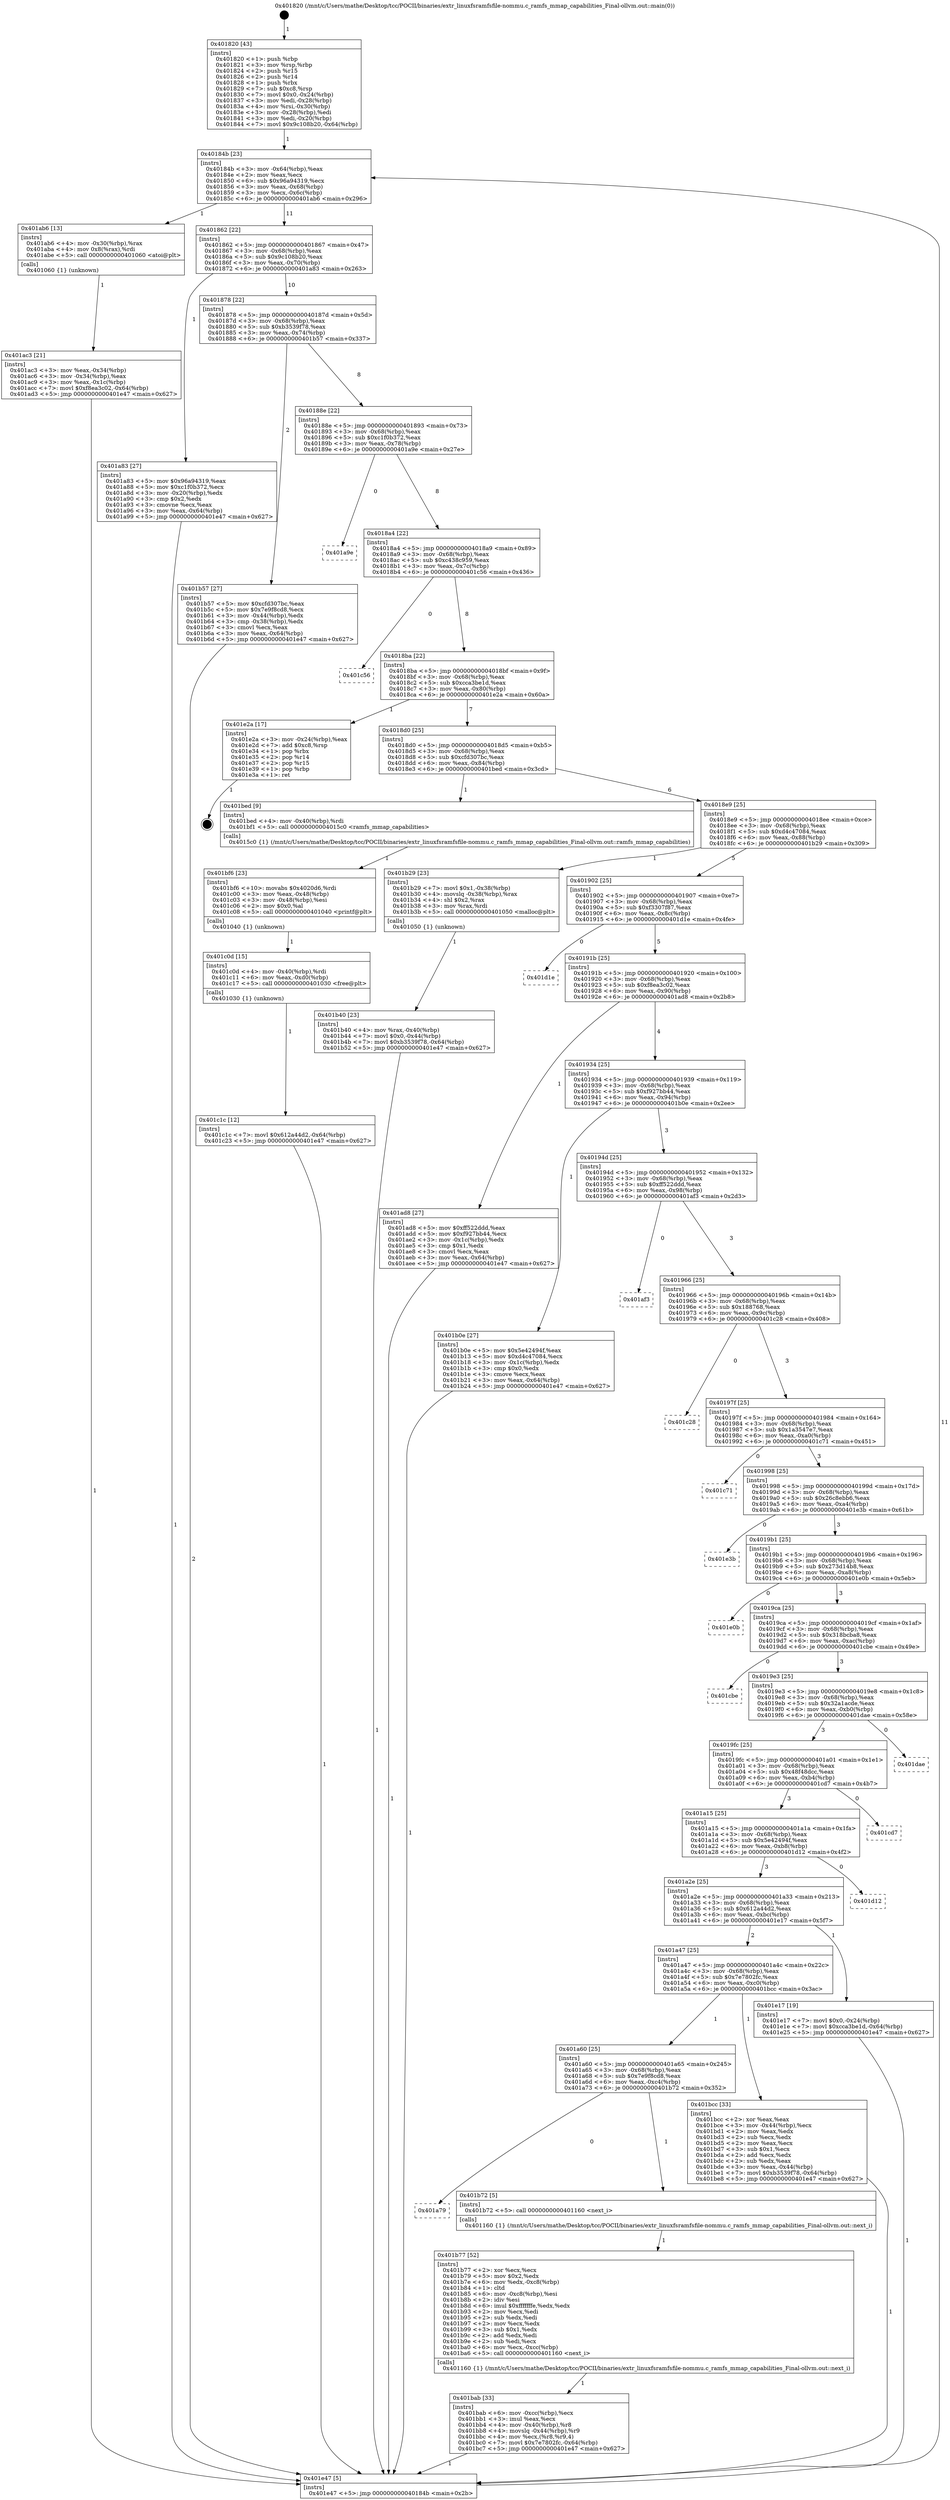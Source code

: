 digraph "0x401820" {
  label = "0x401820 (/mnt/c/Users/mathe/Desktop/tcc/POCII/binaries/extr_linuxfsramfsfile-nommu.c_ramfs_mmap_capabilities_Final-ollvm.out::main(0))"
  labelloc = "t"
  node[shape=record]

  Entry [label="",width=0.3,height=0.3,shape=circle,fillcolor=black,style=filled]
  "0x40184b" [label="{
     0x40184b [23]\l
     | [instrs]\l
     &nbsp;&nbsp;0x40184b \<+3\>: mov -0x64(%rbp),%eax\l
     &nbsp;&nbsp;0x40184e \<+2\>: mov %eax,%ecx\l
     &nbsp;&nbsp;0x401850 \<+6\>: sub $0x96a94319,%ecx\l
     &nbsp;&nbsp;0x401856 \<+3\>: mov %eax,-0x68(%rbp)\l
     &nbsp;&nbsp;0x401859 \<+3\>: mov %ecx,-0x6c(%rbp)\l
     &nbsp;&nbsp;0x40185c \<+6\>: je 0000000000401ab6 \<main+0x296\>\l
  }"]
  "0x401ab6" [label="{
     0x401ab6 [13]\l
     | [instrs]\l
     &nbsp;&nbsp;0x401ab6 \<+4\>: mov -0x30(%rbp),%rax\l
     &nbsp;&nbsp;0x401aba \<+4\>: mov 0x8(%rax),%rdi\l
     &nbsp;&nbsp;0x401abe \<+5\>: call 0000000000401060 \<atoi@plt\>\l
     | [calls]\l
     &nbsp;&nbsp;0x401060 \{1\} (unknown)\l
  }"]
  "0x401862" [label="{
     0x401862 [22]\l
     | [instrs]\l
     &nbsp;&nbsp;0x401862 \<+5\>: jmp 0000000000401867 \<main+0x47\>\l
     &nbsp;&nbsp;0x401867 \<+3\>: mov -0x68(%rbp),%eax\l
     &nbsp;&nbsp;0x40186a \<+5\>: sub $0x9c108b20,%eax\l
     &nbsp;&nbsp;0x40186f \<+3\>: mov %eax,-0x70(%rbp)\l
     &nbsp;&nbsp;0x401872 \<+6\>: je 0000000000401a83 \<main+0x263\>\l
  }"]
  Exit [label="",width=0.3,height=0.3,shape=circle,fillcolor=black,style=filled,peripheries=2]
  "0x401a83" [label="{
     0x401a83 [27]\l
     | [instrs]\l
     &nbsp;&nbsp;0x401a83 \<+5\>: mov $0x96a94319,%eax\l
     &nbsp;&nbsp;0x401a88 \<+5\>: mov $0xc1f0b372,%ecx\l
     &nbsp;&nbsp;0x401a8d \<+3\>: mov -0x20(%rbp),%edx\l
     &nbsp;&nbsp;0x401a90 \<+3\>: cmp $0x2,%edx\l
     &nbsp;&nbsp;0x401a93 \<+3\>: cmovne %ecx,%eax\l
     &nbsp;&nbsp;0x401a96 \<+3\>: mov %eax,-0x64(%rbp)\l
     &nbsp;&nbsp;0x401a99 \<+5\>: jmp 0000000000401e47 \<main+0x627\>\l
  }"]
  "0x401878" [label="{
     0x401878 [22]\l
     | [instrs]\l
     &nbsp;&nbsp;0x401878 \<+5\>: jmp 000000000040187d \<main+0x5d\>\l
     &nbsp;&nbsp;0x40187d \<+3\>: mov -0x68(%rbp),%eax\l
     &nbsp;&nbsp;0x401880 \<+5\>: sub $0xb3539f78,%eax\l
     &nbsp;&nbsp;0x401885 \<+3\>: mov %eax,-0x74(%rbp)\l
     &nbsp;&nbsp;0x401888 \<+6\>: je 0000000000401b57 \<main+0x337\>\l
  }"]
  "0x401e47" [label="{
     0x401e47 [5]\l
     | [instrs]\l
     &nbsp;&nbsp;0x401e47 \<+5\>: jmp 000000000040184b \<main+0x2b\>\l
  }"]
  "0x401820" [label="{
     0x401820 [43]\l
     | [instrs]\l
     &nbsp;&nbsp;0x401820 \<+1\>: push %rbp\l
     &nbsp;&nbsp;0x401821 \<+3\>: mov %rsp,%rbp\l
     &nbsp;&nbsp;0x401824 \<+2\>: push %r15\l
     &nbsp;&nbsp;0x401826 \<+2\>: push %r14\l
     &nbsp;&nbsp;0x401828 \<+1\>: push %rbx\l
     &nbsp;&nbsp;0x401829 \<+7\>: sub $0xc8,%rsp\l
     &nbsp;&nbsp;0x401830 \<+7\>: movl $0x0,-0x24(%rbp)\l
     &nbsp;&nbsp;0x401837 \<+3\>: mov %edi,-0x28(%rbp)\l
     &nbsp;&nbsp;0x40183a \<+4\>: mov %rsi,-0x30(%rbp)\l
     &nbsp;&nbsp;0x40183e \<+3\>: mov -0x28(%rbp),%edi\l
     &nbsp;&nbsp;0x401841 \<+3\>: mov %edi,-0x20(%rbp)\l
     &nbsp;&nbsp;0x401844 \<+7\>: movl $0x9c108b20,-0x64(%rbp)\l
  }"]
  "0x401ac3" [label="{
     0x401ac3 [21]\l
     | [instrs]\l
     &nbsp;&nbsp;0x401ac3 \<+3\>: mov %eax,-0x34(%rbp)\l
     &nbsp;&nbsp;0x401ac6 \<+3\>: mov -0x34(%rbp),%eax\l
     &nbsp;&nbsp;0x401ac9 \<+3\>: mov %eax,-0x1c(%rbp)\l
     &nbsp;&nbsp;0x401acc \<+7\>: movl $0xf8ea3c02,-0x64(%rbp)\l
     &nbsp;&nbsp;0x401ad3 \<+5\>: jmp 0000000000401e47 \<main+0x627\>\l
  }"]
  "0x401c1c" [label="{
     0x401c1c [12]\l
     | [instrs]\l
     &nbsp;&nbsp;0x401c1c \<+7\>: movl $0x612a44d2,-0x64(%rbp)\l
     &nbsp;&nbsp;0x401c23 \<+5\>: jmp 0000000000401e47 \<main+0x627\>\l
  }"]
  "0x401b57" [label="{
     0x401b57 [27]\l
     | [instrs]\l
     &nbsp;&nbsp;0x401b57 \<+5\>: mov $0xcfd307bc,%eax\l
     &nbsp;&nbsp;0x401b5c \<+5\>: mov $0x7e9f8cd8,%ecx\l
     &nbsp;&nbsp;0x401b61 \<+3\>: mov -0x44(%rbp),%edx\l
     &nbsp;&nbsp;0x401b64 \<+3\>: cmp -0x38(%rbp),%edx\l
     &nbsp;&nbsp;0x401b67 \<+3\>: cmovl %ecx,%eax\l
     &nbsp;&nbsp;0x401b6a \<+3\>: mov %eax,-0x64(%rbp)\l
     &nbsp;&nbsp;0x401b6d \<+5\>: jmp 0000000000401e47 \<main+0x627\>\l
  }"]
  "0x40188e" [label="{
     0x40188e [22]\l
     | [instrs]\l
     &nbsp;&nbsp;0x40188e \<+5\>: jmp 0000000000401893 \<main+0x73\>\l
     &nbsp;&nbsp;0x401893 \<+3\>: mov -0x68(%rbp),%eax\l
     &nbsp;&nbsp;0x401896 \<+5\>: sub $0xc1f0b372,%eax\l
     &nbsp;&nbsp;0x40189b \<+3\>: mov %eax,-0x78(%rbp)\l
     &nbsp;&nbsp;0x40189e \<+6\>: je 0000000000401a9e \<main+0x27e\>\l
  }"]
  "0x401c0d" [label="{
     0x401c0d [15]\l
     | [instrs]\l
     &nbsp;&nbsp;0x401c0d \<+4\>: mov -0x40(%rbp),%rdi\l
     &nbsp;&nbsp;0x401c11 \<+6\>: mov %eax,-0xd0(%rbp)\l
     &nbsp;&nbsp;0x401c17 \<+5\>: call 0000000000401030 \<free@plt\>\l
     | [calls]\l
     &nbsp;&nbsp;0x401030 \{1\} (unknown)\l
  }"]
  "0x401a9e" [label="{
     0x401a9e\l
  }", style=dashed]
  "0x4018a4" [label="{
     0x4018a4 [22]\l
     | [instrs]\l
     &nbsp;&nbsp;0x4018a4 \<+5\>: jmp 00000000004018a9 \<main+0x89\>\l
     &nbsp;&nbsp;0x4018a9 \<+3\>: mov -0x68(%rbp),%eax\l
     &nbsp;&nbsp;0x4018ac \<+5\>: sub $0xc438c959,%eax\l
     &nbsp;&nbsp;0x4018b1 \<+3\>: mov %eax,-0x7c(%rbp)\l
     &nbsp;&nbsp;0x4018b4 \<+6\>: je 0000000000401c56 \<main+0x436\>\l
  }"]
  "0x401bf6" [label="{
     0x401bf6 [23]\l
     | [instrs]\l
     &nbsp;&nbsp;0x401bf6 \<+10\>: movabs $0x4020d6,%rdi\l
     &nbsp;&nbsp;0x401c00 \<+3\>: mov %eax,-0x48(%rbp)\l
     &nbsp;&nbsp;0x401c03 \<+3\>: mov -0x48(%rbp),%esi\l
     &nbsp;&nbsp;0x401c06 \<+2\>: mov $0x0,%al\l
     &nbsp;&nbsp;0x401c08 \<+5\>: call 0000000000401040 \<printf@plt\>\l
     | [calls]\l
     &nbsp;&nbsp;0x401040 \{1\} (unknown)\l
  }"]
  "0x401c56" [label="{
     0x401c56\l
  }", style=dashed]
  "0x4018ba" [label="{
     0x4018ba [22]\l
     | [instrs]\l
     &nbsp;&nbsp;0x4018ba \<+5\>: jmp 00000000004018bf \<main+0x9f\>\l
     &nbsp;&nbsp;0x4018bf \<+3\>: mov -0x68(%rbp),%eax\l
     &nbsp;&nbsp;0x4018c2 \<+5\>: sub $0xcca3be1d,%eax\l
     &nbsp;&nbsp;0x4018c7 \<+3\>: mov %eax,-0x80(%rbp)\l
     &nbsp;&nbsp;0x4018ca \<+6\>: je 0000000000401e2a \<main+0x60a\>\l
  }"]
  "0x401bab" [label="{
     0x401bab [33]\l
     | [instrs]\l
     &nbsp;&nbsp;0x401bab \<+6\>: mov -0xcc(%rbp),%ecx\l
     &nbsp;&nbsp;0x401bb1 \<+3\>: imul %eax,%ecx\l
     &nbsp;&nbsp;0x401bb4 \<+4\>: mov -0x40(%rbp),%r8\l
     &nbsp;&nbsp;0x401bb8 \<+4\>: movslq -0x44(%rbp),%r9\l
     &nbsp;&nbsp;0x401bbc \<+4\>: mov %ecx,(%r8,%r9,4)\l
     &nbsp;&nbsp;0x401bc0 \<+7\>: movl $0x7e7802fc,-0x64(%rbp)\l
     &nbsp;&nbsp;0x401bc7 \<+5\>: jmp 0000000000401e47 \<main+0x627\>\l
  }"]
  "0x401e2a" [label="{
     0x401e2a [17]\l
     | [instrs]\l
     &nbsp;&nbsp;0x401e2a \<+3\>: mov -0x24(%rbp),%eax\l
     &nbsp;&nbsp;0x401e2d \<+7\>: add $0xc8,%rsp\l
     &nbsp;&nbsp;0x401e34 \<+1\>: pop %rbx\l
     &nbsp;&nbsp;0x401e35 \<+2\>: pop %r14\l
     &nbsp;&nbsp;0x401e37 \<+2\>: pop %r15\l
     &nbsp;&nbsp;0x401e39 \<+1\>: pop %rbp\l
     &nbsp;&nbsp;0x401e3a \<+1\>: ret\l
  }"]
  "0x4018d0" [label="{
     0x4018d0 [25]\l
     | [instrs]\l
     &nbsp;&nbsp;0x4018d0 \<+5\>: jmp 00000000004018d5 \<main+0xb5\>\l
     &nbsp;&nbsp;0x4018d5 \<+3\>: mov -0x68(%rbp),%eax\l
     &nbsp;&nbsp;0x4018d8 \<+5\>: sub $0xcfd307bc,%eax\l
     &nbsp;&nbsp;0x4018dd \<+6\>: mov %eax,-0x84(%rbp)\l
     &nbsp;&nbsp;0x4018e3 \<+6\>: je 0000000000401bed \<main+0x3cd\>\l
  }"]
  "0x401b77" [label="{
     0x401b77 [52]\l
     | [instrs]\l
     &nbsp;&nbsp;0x401b77 \<+2\>: xor %ecx,%ecx\l
     &nbsp;&nbsp;0x401b79 \<+5\>: mov $0x2,%edx\l
     &nbsp;&nbsp;0x401b7e \<+6\>: mov %edx,-0xc8(%rbp)\l
     &nbsp;&nbsp;0x401b84 \<+1\>: cltd\l
     &nbsp;&nbsp;0x401b85 \<+6\>: mov -0xc8(%rbp),%esi\l
     &nbsp;&nbsp;0x401b8b \<+2\>: idiv %esi\l
     &nbsp;&nbsp;0x401b8d \<+6\>: imul $0xfffffffe,%edx,%edx\l
     &nbsp;&nbsp;0x401b93 \<+2\>: mov %ecx,%edi\l
     &nbsp;&nbsp;0x401b95 \<+2\>: sub %edx,%edi\l
     &nbsp;&nbsp;0x401b97 \<+2\>: mov %ecx,%edx\l
     &nbsp;&nbsp;0x401b99 \<+3\>: sub $0x1,%edx\l
     &nbsp;&nbsp;0x401b9c \<+2\>: add %edx,%edi\l
     &nbsp;&nbsp;0x401b9e \<+2\>: sub %edi,%ecx\l
     &nbsp;&nbsp;0x401ba0 \<+6\>: mov %ecx,-0xcc(%rbp)\l
     &nbsp;&nbsp;0x401ba6 \<+5\>: call 0000000000401160 \<next_i\>\l
     | [calls]\l
     &nbsp;&nbsp;0x401160 \{1\} (/mnt/c/Users/mathe/Desktop/tcc/POCII/binaries/extr_linuxfsramfsfile-nommu.c_ramfs_mmap_capabilities_Final-ollvm.out::next_i)\l
  }"]
  "0x401bed" [label="{
     0x401bed [9]\l
     | [instrs]\l
     &nbsp;&nbsp;0x401bed \<+4\>: mov -0x40(%rbp),%rdi\l
     &nbsp;&nbsp;0x401bf1 \<+5\>: call 00000000004015c0 \<ramfs_mmap_capabilities\>\l
     | [calls]\l
     &nbsp;&nbsp;0x4015c0 \{1\} (/mnt/c/Users/mathe/Desktop/tcc/POCII/binaries/extr_linuxfsramfsfile-nommu.c_ramfs_mmap_capabilities_Final-ollvm.out::ramfs_mmap_capabilities)\l
  }"]
  "0x4018e9" [label="{
     0x4018e9 [25]\l
     | [instrs]\l
     &nbsp;&nbsp;0x4018e9 \<+5\>: jmp 00000000004018ee \<main+0xce\>\l
     &nbsp;&nbsp;0x4018ee \<+3\>: mov -0x68(%rbp),%eax\l
     &nbsp;&nbsp;0x4018f1 \<+5\>: sub $0xd4c47084,%eax\l
     &nbsp;&nbsp;0x4018f6 \<+6\>: mov %eax,-0x88(%rbp)\l
     &nbsp;&nbsp;0x4018fc \<+6\>: je 0000000000401b29 \<main+0x309\>\l
  }"]
  "0x401a79" [label="{
     0x401a79\l
  }", style=dashed]
  "0x401b29" [label="{
     0x401b29 [23]\l
     | [instrs]\l
     &nbsp;&nbsp;0x401b29 \<+7\>: movl $0x1,-0x38(%rbp)\l
     &nbsp;&nbsp;0x401b30 \<+4\>: movslq -0x38(%rbp),%rax\l
     &nbsp;&nbsp;0x401b34 \<+4\>: shl $0x2,%rax\l
     &nbsp;&nbsp;0x401b38 \<+3\>: mov %rax,%rdi\l
     &nbsp;&nbsp;0x401b3b \<+5\>: call 0000000000401050 \<malloc@plt\>\l
     | [calls]\l
     &nbsp;&nbsp;0x401050 \{1\} (unknown)\l
  }"]
  "0x401902" [label="{
     0x401902 [25]\l
     | [instrs]\l
     &nbsp;&nbsp;0x401902 \<+5\>: jmp 0000000000401907 \<main+0xe7\>\l
     &nbsp;&nbsp;0x401907 \<+3\>: mov -0x68(%rbp),%eax\l
     &nbsp;&nbsp;0x40190a \<+5\>: sub $0xf3307f87,%eax\l
     &nbsp;&nbsp;0x40190f \<+6\>: mov %eax,-0x8c(%rbp)\l
     &nbsp;&nbsp;0x401915 \<+6\>: je 0000000000401d1e \<main+0x4fe\>\l
  }"]
  "0x401b72" [label="{
     0x401b72 [5]\l
     | [instrs]\l
     &nbsp;&nbsp;0x401b72 \<+5\>: call 0000000000401160 \<next_i\>\l
     | [calls]\l
     &nbsp;&nbsp;0x401160 \{1\} (/mnt/c/Users/mathe/Desktop/tcc/POCII/binaries/extr_linuxfsramfsfile-nommu.c_ramfs_mmap_capabilities_Final-ollvm.out::next_i)\l
  }"]
  "0x401d1e" [label="{
     0x401d1e\l
  }", style=dashed]
  "0x40191b" [label="{
     0x40191b [25]\l
     | [instrs]\l
     &nbsp;&nbsp;0x40191b \<+5\>: jmp 0000000000401920 \<main+0x100\>\l
     &nbsp;&nbsp;0x401920 \<+3\>: mov -0x68(%rbp),%eax\l
     &nbsp;&nbsp;0x401923 \<+5\>: sub $0xf8ea3c02,%eax\l
     &nbsp;&nbsp;0x401928 \<+6\>: mov %eax,-0x90(%rbp)\l
     &nbsp;&nbsp;0x40192e \<+6\>: je 0000000000401ad8 \<main+0x2b8\>\l
  }"]
  "0x401a60" [label="{
     0x401a60 [25]\l
     | [instrs]\l
     &nbsp;&nbsp;0x401a60 \<+5\>: jmp 0000000000401a65 \<main+0x245\>\l
     &nbsp;&nbsp;0x401a65 \<+3\>: mov -0x68(%rbp),%eax\l
     &nbsp;&nbsp;0x401a68 \<+5\>: sub $0x7e9f8cd8,%eax\l
     &nbsp;&nbsp;0x401a6d \<+6\>: mov %eax,-0xc4(%rbp)\l
     &nbsp;&nbsp;0x401a73 \<+6\>: je 0000000000401b72 \<main+0x352\>\l
  }"]
  "0x401ad8" [label="{
     0x401ad8 [27]\l
     | [instrs]\l
     &nbsp;&nbsp;0x401ad8 \<+5\>: mov $0xff522ddd,%eax\l
     &nbsp;&nbsp;0x401add \<+5\>: mov $0xf927bb44,%ecx\l
     &nbsp;&nbsp;0x401ae2 \<+3\>: mov -0x1c(%rbp),%edx\l
     &nbsp;&nbsp;0x401ae5 \<+3\>: cmp $0x1,%edx\l
     &nbsp;&nbsp;0x401ae8 \<+3\>: cmovl %ecx,%eax\l
     &nbsp;&nbsp;0x401aeb \<+3\>: mov %eax,-0x64(%rbp)\l
     &nbsp;&nbsp;0x401aee \<+5\>: jmp 0000000000401e47 \<main+0x627\>\l
  }"]
  "0x401934" [label="{
     0x401934 [25]\l
     | [instrs]\l
     &nbsp;&nbsp;0x401934 \<+5\>: jmp 0000000000401939 \<main+0x119\>\l
     &nbsp;&nbsp;0x401939 \<+3\>: mov -0x68(%rbp),%eax\l
     &nbsp;&nbsp;0x40193c \<+5\>: sub $0xf927bb44,%eax\l
     &nbsp;&nbsp;0x401941 \<+6\>: mov %eax,-0x94(%rbp)\l
     &nbsp;&nbsp;0x401947 \<+6\>: je 0000000000401b0e \<main+0x2ee\>\l
  }"]
  "0x401bcc" [label="{
     0x401bcc [33]\l
     | [instrs]\l
     &nbsp;&nbsp;0x401bcc \<+2\>: xor %eax,%eax\l
     &nbsp;&nbsp;0x401bce \<+3\>: mov -0x44(%rbp),%ecx\l
     &nbsp;&nbsp;0x401bd1 \<+2\>: mov %eax,%edx\l
     &nbsp;&nbsp;0x401bd3 \<+2\>: sub %ecx,%edx\l
     &nbsp;&nbsp;0x401bd5 \<+2\>: mov %eax,%ecx\l
     &nbsp;&nbsp;0x401bd7 \<+3\>: sub $0x1,%ecx\l
     &nbsp;&nbsp;0x401bda \<+2\>: add %ecx,%edx\l
     &nbsp;&nbsp;0x401bdc \<+2\>: sub %edx,%eax\l
     &nbsp;&nbsp;0x401bde \<+3\>: mov %eax,-0x44(%rbp)\l
     &nbsp;&nbsp;0x401be1 \<+7\>: movl $0xb3539f78,-0x64(%rbp)\l
     &nbsp;&nbsp;0x401be8 \<+5\>: jmp 0000000000401e47 \<main+0x627\>\l
  }"]
  "0x401b0e" [label="{
     0x401b0e [27]\l
     | [instrs]\l
     &nbsp;&nbsp;0x401b0e \<+5\>: mov $0x5e42494f,%eax\l
     &nbsp;&nbsp;0x401b13 \<+5\>: mov $0xd4c47084,%ecx\l
     &nbsp;&nbsp;0x401b18 \<+3\>: mov -0x1c(%rbp),%edx\l
     &nbsp;&nbsp;0x401b1b \<+3\>: cmp $0x0,%edx\l
     &nbsp;&nbsp;0x401b1e \<+3\>: cmove %ecx,%eax\l
     &nbsp;&nbsp;0x401b21 \<+3\>: mov %eax,-0x64(%rbp)\l
     &nbsp;&nbsp;0x401b24 \<+5\>: jmp 0000000000401e47 \<main+0x627\>\l
  }"]
  "0x40194d" [label="{
     0x40194d [25]\l
     | [instrs]\l
     &nbsp;&nbsp;0x40194d \<+5\>: jmp 0000000000401952 \<main+0x132\>\l
     &nbsp;&nbsp;0x401952 \<+3\>: mov -0x68(%rbp),%eax\l
     &nbsp;&nbsp;0x401955 \<+5\>: sub $0xff522ddd,%eax\l
     &nbsp;&nbsp;0x40195a \<+6\>: mov %eax,-0x98(%rbp)\l
     &nbsp;&nbsp;0x401960 \<+6\>: je 0000000000401af3 \<main+0x2d3\>\l
  }"]
  "0x401b40" [label="{
     0x401b40 [23]\l
     | [instrs]\l
     &nbsp;&nbsp;0x401b40 \<+4\>: mov %rax,-0x40(%rbp)\l
     &nbsp;&nbsp;0x401b44 \<+7\>: movl $0x0,-0x44(%rbp)\l
     &nbsp;&nbsp;0x401b4b \<+7\>: movl $0xb3539f78,-0x64(%rbp)\l
     &nbsp;&nbsp;0x401b52 \<+5\>: jmp 0000000000401e47 \<main+0x627\>\l
  }"]
  "0x401a47" [label="{
     0x401a47 [25]\l
     | [instrs]\l
     &nbsp;&nbsp;0x401a47 \<+5\>: jmp 0000000000401a4c \<main+0x22c\>\l
     &nbsp;&nbsp;0x401a4c \<+3\>: mov -0x68(%rbp),%eax\l
     &nbsp;&nbsp;0x401a4f \<+5\>: sub $0x7e7802fc,%eax\l
     &nbsp;&nbsp;0x401a54 \<+6\>: mov %eax,-0xc0(%rbp)\l
     &nbsp;&nbsp;0x401a5a \<+6\>: je 0000000000401bcc \<main+0x3ac\>\l
  }"]
  "0x401af3" [label="{
     0x401af3\l
  }", style=dashed]
  "0x401966" [label="{
     0x401966 [25]\l
     | [instrs]\l
     &nbsp;&nbsp;0x401966 \<+5\>: jmp 000000000040196b \<main+0x14b\>\l
     &nbsp;&nbsp;0x40196b \<+3\>: mov -0x68(%rbp),%eax\l
     &nbsp;&nbsp;0x40196e \<+5\>: sub $0x188768,%eax\l
     &nbsp;&nbsp;0x401973 \<+6\>: mov %eax,-0x9c(%rbp)\l
     &nbsp;&nbsp;0x401979 \<+6\>: je 0000000000401c28 \<main+0x408\>\l
  }"]
  "0x401e17" [label="{
     0x401e17 [19]\l
     | [instrs]\l
     &nbsp;&nbsp;0x401e17 \<+7\>: movl $0x0,-0x24(%rbp)\l
     &nbsp;&nbsp;0x401e1e \<+7\>: movl $0xcca3be1d,-0x64(%rbp)\l
     &nbsp;&nbsp;0x401e25 \<+5\>: jmp 0000000000401e47 \<main+0x627\>\l
  }"]
  "0x401c28" [label="{
     0x401c28\l
  }", style=dashed]
  "0x40197f" [label="{
     0x40197f [25]\l
     | [instrs]\l
     &nbsp;&nbsp;0x40197f \<+5\>: jmp 0000000000401984 \<main+0x164\>\l
     &nbsp;&nbsp;0x401984 \<+3\>: mov -0x68(%rbp),%eax\l
     &nbsp;&nbsp;0x401987 \<+5\>: sub $0x1a3547e7,%eax\l
     &nbsp;&nbsp;0x40198c \<+6\>: mov %eax,-0xa0(%rbp)\l
     &nbsp;&nbsp;0x401992 \<+6\>: je 0000000000401c71 \<main+0x451\>\l
  }"]
  "0x401a2e" [label="{
     0x401a2e [25]\l
     | [instrs]\l
     &nbsp;&nbsp;0x401a2e \<+5\>: jmp 0000000000401a33 \<main+0x213\>\l
     &nbsp;&nbsp;0x401a33 \<+3\>: mov -0x68(%rbp),%eax\l
     &nbsp;&nbsp;0x401a36 \<+5\>: sub $0x612a44d2,%eax\l
     &nbsp;&nbsp;0x401a3b \<+6\>: mov %eax,-0xbc(%rbp)\l
     &nbsp;&nbsp;0x401a41 \<+6\>: je 0000000000401e17 \<main+0x5f7\>\l
  }"]
  "0x401c71" [label="{
     0x401c71\l
  }", style=dashed]
  "0x401998" [label="{
     0x401998 [25]\l
     | [instrs]\l
     &nbsp;&nbsp;0x401998 \<+5\>: jmp 000000000040199d \<main+0x17d\>\l
     &nbsp;&nbsp;0x40199d \<+3\>: mov -0x68(%rbp),%eax\l
     &nbsp;&nbsp;0x4019a0 \<+5\>: sub $0x26c8ebb6,%eax\l
     &nbsp;&nbsp;0x4019a5 \<+6\>: mov %eax,-0xa4(%rbp)\l
     &nbsp;&nbsp;0x4019ab \<+6\>: je 0000000000401e3b \<main+0x61b\>\l
  }"]
  "0x401d12" [label="{
     0x401d12\l
  }", style=dashed]
  "0x401e3b" [label="{
     0x401e3b\l
  }", style=dashed]
  "0x4019b1" [label="{
     0x4019b1 [25]\l
     | [instrs]\l
     &nbsp;&nbsp;0x4019b1 \<+5\>: jmp 00000000004019b6 \<main+0x196\>\l
     &nbsp;&nbsp;0x4019b6 \<+3\>: mov -0x68(%rbp),%eax\l
     &nbsp;&nbsp;0x4019b9 \<+5\>: sub $0x273d14b8,%eax\l
     &nbsp;&nbsp;0x4019be \<+6\>: mov %eax,-0xa8(%rbp)\l
     &nbsp;&nbsp;0x4019c4 \<+6\>: je 0000000000401e0b \<main+0x5eb\>\l
  }"]
  "0x401a15" [label="{
     0x401a15 [25]\l
     | [instrs]\l
     &nbsp;&nbsp;0x401a15 \<+5\>: jmp 0000000000401a1a \<main+0x1fa\>\l
     &nbsp;&nbsp;0x401a1a \<+3\>: mov -0x68(%rbp),%eax\l
     &nbsp;&nbsp;0x401a1d \<+5\>: sub $0x5e42494f,%eax\l
     &nbsp;&nbsp;0x401a22 \<+6\>: mov %eax,-0xb8(%rbp)\l
     &nbsp;&nbsp;0x401a28 \<+6\>: je 0000000000401d12 \<main+0x4f2\>\l
  }"]
  "0x401e0b" [label="{
     0x401e0b\l
  }", style=dashed]
  "0x4019ca" [label="{
     0x4019ca [25]\l
     | [instrs]\l
     &nbsp;&nbsp;0x4019ca \<+5\>: jmp 00000000004019cf \<main+0x1af\>\l
     &nbsp;&nbsp;0x4019cf \<+3\>: mov -0x68(%rbp),%eax\l
     &nbsp;&nbsp;0x4019d2 \<+5\>: sub $0x318bcba8,%eax\l
     &nbsp;&nbsp;0x4019d7 \<+6\>: mov %eax,-0xac(%rbp)\l
     &nbsp;&nbsp;0x4019dd \<+6\>: je 0000000000401cbe \<main+0x49e\>\l
  }"]
  "0x401cd7" [label="{
     0x401cd7\l
  }", style=dashed]
  "0x401cbe" [label="{
     0x401cbe\l
  }", style=dashed]
  "0x4019e3" [label="{
     0x4019e3 [25]\l
     | [instrs]\l
     &nbsp;&nbsp;0x4019e3 \<+5\>: jmp 00000000004019e8 \<main+0x1c8\>\l
     &nbsp;&nbsp;0x4019e8 \<+3\>: mov -0x68(%rbp),%eax\l
     &nbsp;&nbsp;0x4019eb \<+5\>: sub $0x32a1acde,%eax\l
     &nbsp;&nbsp;0x4019f0 \<+6\>: mov %eax,-0xb0(%rbp)\l
     &nbsp;&nbsp;0x4019f6 \<+6\>: je 0000000000401dae \<main+0x58e\>\l
  }"]
  "0x4019fc" [label="{
     0x4019fc [25]\l
     | [instrs]\l
     &nbsp;&nbsp;0x4019fc \<+5\>: jmp 0000000000401a01 \<main+0x1e1\>\l
     &nbsp;&nbsp;0x401a01 \<+3\>: mov -0x68(%rbp),%eax\l
     &nbsp;&nbsp;0x401a04 \<+5\>: sub $0x48f48dcc,%eax\l
     &nbsp;&nbsp;0x401a09 \<+6\>: mov %eax,-0xb4(%rbp)\l
     &nbsp;&nbsp;0x401a0f \<+6\>: je 0000000000401cd7 \<main+0x4b7\>\l
  }"]
  "0x401dae" [label="{
     0x401dae\l
  }", style=dashed]
  Entry -> "0x401820" [label=" 1"]
  "0x40184b" -> "0x401ab6" [label=" 1"]
  "0x40184b" -> "0x401862" [label=" 11"]
  "0x401e2a" -> Exit [label=" 1"]
  "0x401862" -> "0x401a83" [label=" 1"]
  "0x401862" -> "0x401878" [label=" 10"]
  "0x401a83" -> "0x401e47" [label=" 1"]
  "0x401820" -> "0x40184b" [label=" 1"]
  "0x401e47" -> "0x40184b" [label=" 11"]
  "0x401ab6" -> "0x401ac3" [label=" 1"]
  "0x401ac3" -> "0x401e47" [label=" 1"]
  "0x401e17" -> "0x401e47" [label=" 1"]
  "0x401878" -> "0x401b57" [label=" 2"]
  "0x401878" -> "0x40188e" [label=" 8"]
  "0x401c1c" -> "0x401e47" [label=" 1"]
  "0x40188e" -> "0x401a9e" [label=" 0"]
  "0x40188e" -> "0x4018a4" [label=" 8"]
  "0x401c0d" -> "0x401c1c" [label=" 1"]
  "0x4018a4" -> "0x401c56" [label=" 0"]
  "0x4018a4" -> "0x4018ba" [label=" 8"]
  "0x401bf6" -> "0x401c0d" [label=" 1"]
  "0x4018ba" -> "0x401e2a" [label=" 1"]
  "0x4018ba" -> "0x4018d0" [label=" 7"]
  "0x401bed" -> "0x401bf6" [label=" 1"]
  "0x4018d0" -> "0x401bed" [label=" 1"]
  "0x4018d0" -> "0x4018e9" [label=" 6"]
  "0x401bcc" -> "0x401e47" [label=" 1"]
  "0x4018e9" -> "0x401b29" [label=" 1"]
  "0x4018e9" -> "0x401902" [label=" 5"]
  "0x401bab" -> "0x401e47" [label=" 1"]
  "0x401902" -> "0x401d1e" [label=" 0"]
  "0x401902" -> "0x40191b" [label=" 5"]
  "0x401b77" -> "0x401bab" [label=" 1"]
  "0x40191b" -> "0x401ad8" [label=" 1"]
  "0x40191b" -> "0x401934" [label=" 4"]
  "0x401ad8" -> "0x401e47" [label=" 1"]
  "0x401a60" -> "0x401a79" [label=" 0"]
  "0x401934" -> "0x401b0e" [label=" 1"]
  "0x401934" -> "0x40194d" [label=" 3"]
  "0x401b0e" -> "0x401e47" [label=" 1"]
  "0x401b29" -> "0x401b40" [label=" 1"]
  "0x401b40" -> "0x401e47" [label=" 1"]
  "0x401b57" -> "0x401e47" [label=" 2"]
  "0x401a60" -> "0x401b72" [label=" 1"]
  "0x40194d" -> "0x401af3" [label=" 0"]
  "0x40194d" -> "0x401966" [label=" 3"]
  "0x401a47" -> "0x401a60" [label=" 1"]
  "0x401966" -> "0x401c28" [label=" 0"]
  "0x401966" -> "0x40197f" [label=" 3"]
  "0x401a47" -> "0x401bcc" [label=" 1"]
  "0x40197f" -> "0x401c71" [label=" 0"]
  "0x40197f" -> "0x401998" [label=" 3"]
  "0x401a2e" -> "0x401a47" [label=" 2"]
  "0x401998" -> "0x401e3b" [label=" 0"]
  "0x401998" -> "0x4019b1" [label=" 3"]
  "0x401a2e" -> "0x401e17" [label=" 1"]
  "0x4019b1" -> "0x401e0b" [label=" 0"]
  "0x4019b1" -> "0x4019ca" [label=" 3"]
  "0x401a15" -> "0x401a2e" [label=" 3"]
  "0x4019ca" -> "0x401cbe" [label=" 0"]
  "0x4019ca" -> "0x4019e3" [label=" 3"]
  "0x401a15" -> "0x401d12" [label=" 0"]
  "0x4019e3" -> "0x401dae" [label=" 0"]
  "0x4019e3" -> "0x4019fc" [label=" 3"]
  "0x401b72" -> "0x401b77" [label=" 1"]
  "0x4019fc" -> "0x401cd7" [label=" 0"]
  "0x4019fc" -> "0x401a15" [label=" 3"]
}
